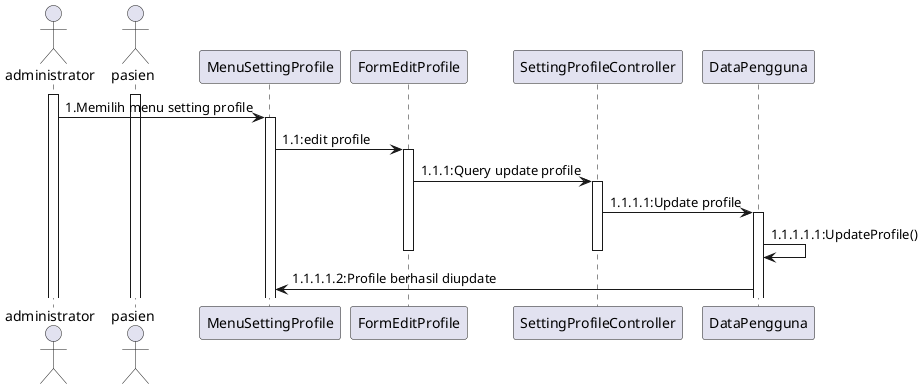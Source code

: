 @startuml
actor administrator
actor pasien
activate administrator
activate pasien
administrator->MenuSettingProfile:1.Memilih menu setting profile
activate MenuSettingProfile
MenuSettingProfile->FormEditProfile:1.1:edit profile
activate FormEditProfile
FormEditProfile->SettingProfileController:1.1.1:Query update profile
activate SettingProfileController
SettingProfileController->DataPengguna:1.1.1.1:Update profile
activate DataPengguna
DataPengguna->DataPengguna:1.1.1.1.1:UpdateProfile()
deactivate SettingProfileController
deactivate FormEditProfile
DataPengguna->MenuSettingProfile:1.1.1.1.2:Profile berhasil diupdate
@enduml
